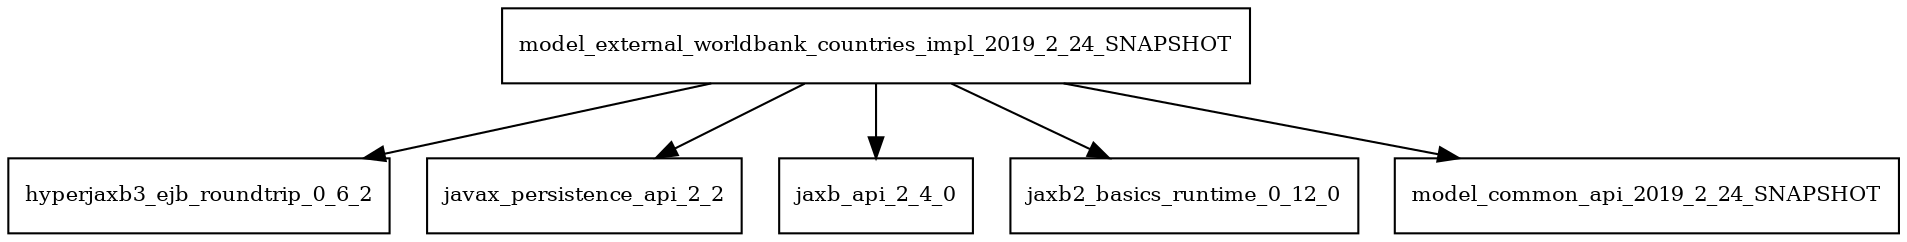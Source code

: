 digraph model_external_worldbank_countries_impl_2019_2_24_SNAPSHOT_dependencies {
  node [shape = box, fontsize=10.0];
  model_external_worldbank_countries_impl_2019_2_24_SNAPSHOT -> hyperjaxb3_ejb_roundtrip_0_6_2;
  model_external_worldbank_countries_impl_2019_2_24_SNAPSHOT -> javax_persistence_api_2_2;
  model_external_worldbank_countries_impl_2019_2_24_SNAPSHOT -> jaxb_api_2_4_0;
  model_external_worldbank_countries_impl_2019_2_24_SNAPSHOT -> jaxb2_basics_runtime_0_12_0;
  model_external_worldbank_countries_impl_2019_2_24_SNAPSHOT -> model_common_api_2019_2_24_SNAPSHOT;
}
